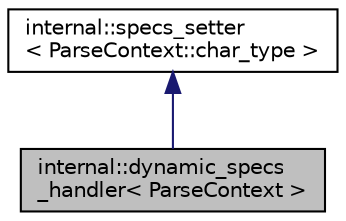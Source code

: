 digraph "internal::dynamic_specs_handler&lt; ParseContext &gt;"
{
  edge [fontname="Helvetica",fontsize="10",labelfontname="Helvetica",labelfontsize="10"];
  node [fontname="Helvetica",fontsize="10",shape=record];
  Node0 [label="internal::dynamic_specs\l_handler\< ParseContext \>",height=0.2,width=0.4,color="black", fillcolor="grey75", style="filled", fontcolor="black"];
  Node1 -> Node0 [dir="back",color="midnightblue",fontsize="10",style="solid",fontname="Helvetica"];
  Node1 [label="internal::specs_setter\l\< ParseContext::char_type \>",height=0.2,width=0.4,color="black", fillcolor="white", style="filled",URL="$classinternal_1_1specs__setter.html"];
}
